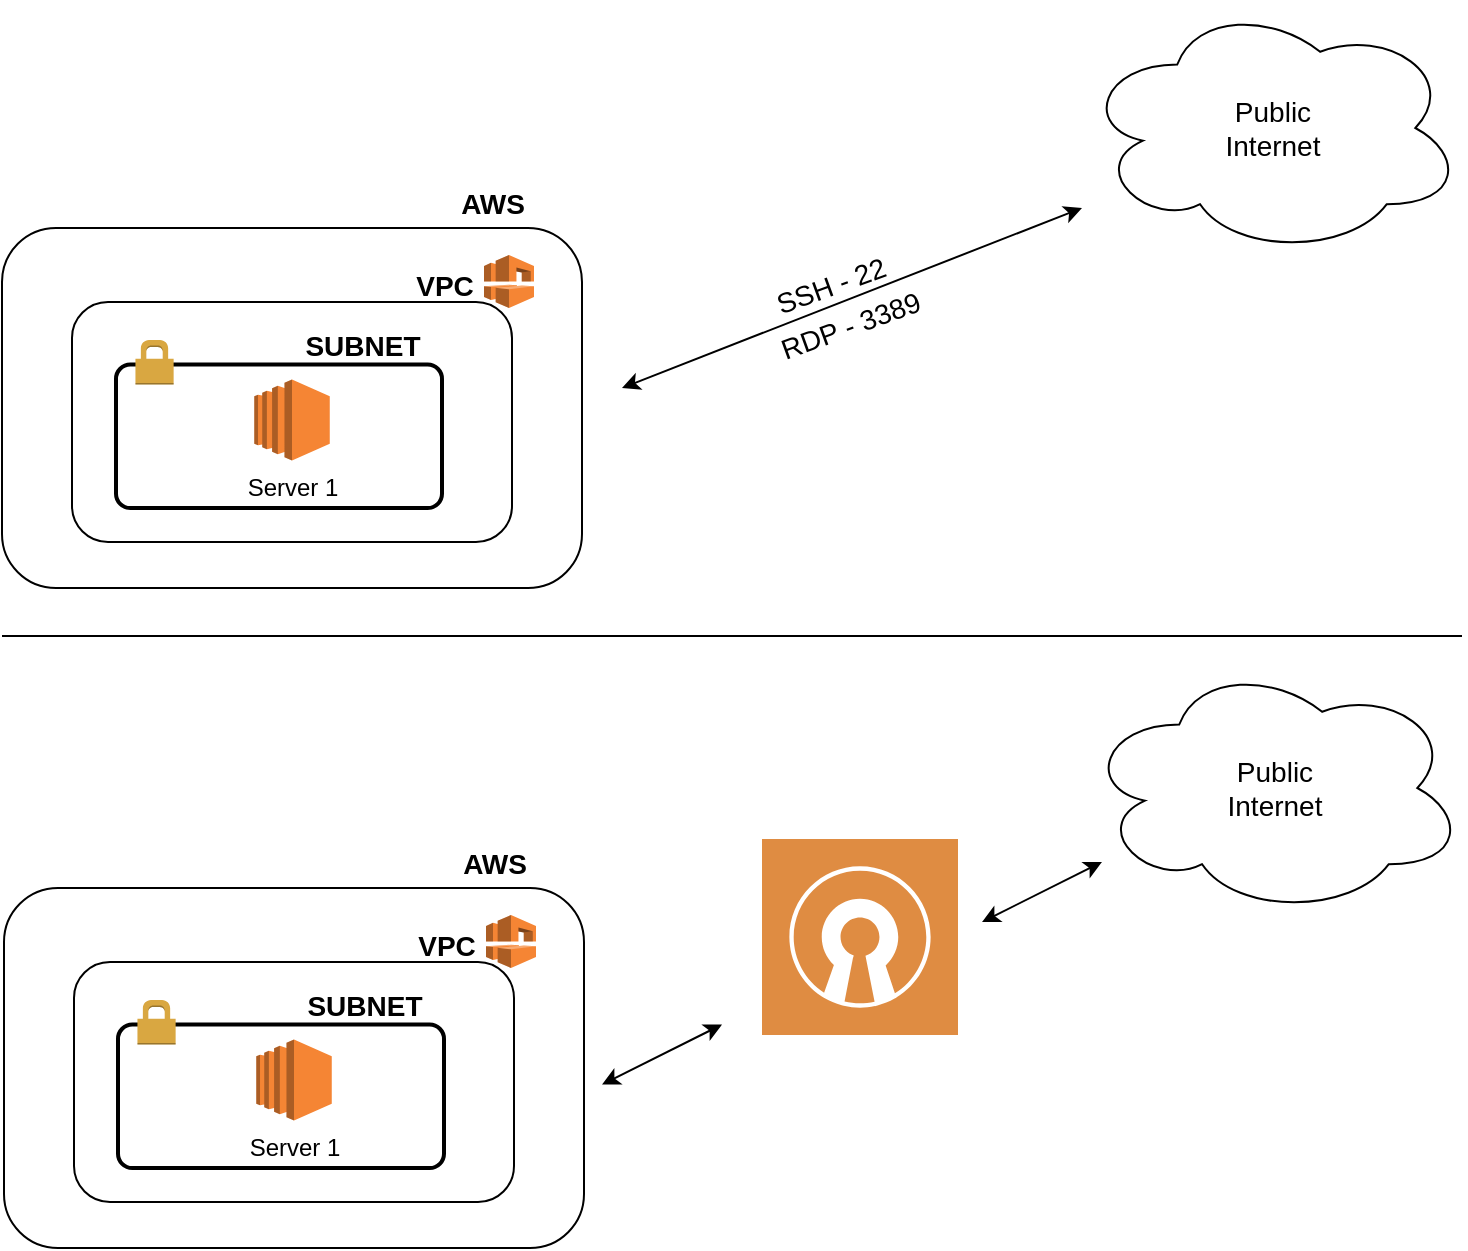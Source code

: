 <mxfile version="20.6.2" type="github">
  <diagram id="ZuXy1MX4ektHLySsKIRO" name="Page-1">
    <mxGraphModel dx="1497" dy="802" grid="1" gridSize="10" guides="1" tooltips="1" connect="1" arrows="1" fold="1" page="1" pageScale="1" pageWidth="1169" pageHeight="827" math="0" shadow="0">
      <root>
        <mxCell id="0" />
        <mxCell id="1" parent="0" />
        <mxCell id="aptHv8nT03-1Dpg3eg7V-24" value="" style="group" vertex="1" connectable="0" parent="1">
          <mxGeometry x="130" y="36.5" width="730.5" height="293.5" as="geometry" />
        </mxCell>
        <mxCell id="aptHv8nT03-1Dpg3eg7V-1" value="" style="rounded=1;whiteSpace=wrap;html=1;" vertex="1" parent="aptHv8nT03-1Dpg3eg7V-24">
          <mxGeometry y="113.5" width="290" height="180" as="geometry" />
        </mxCell>
        <mxCell id="aptHv8nT03-1Dpg3eg7V-6" value="" style="rounded=1;whiteSpace=wrap;html=1;" vertex="1" parent="aptHv8nT03-1Dpg3eg7V-24">
          <mxGeometry x="35" y="150.5" width="220" height="120" as="geometry" />
        </mxCell>
        <mxCell id="aptHv8nT03-1Dpg3eg7V-14" value="" style="rounded=1;arcSize=10;dashed=0;fillColor=none;gradientColor=none;strokeWidth=2;fontSize=14;" vertex="1" parent="aptHv8nT03-1Dpg3eg7V-24">
          <mxGeometry x="57" y="181.78" width="163" height="71.72" as="geometry" />
        </mxCell>
        <mxCell id="aptHv8nT03-1Dpg3eg7V-2" value="Server 1" style="outlineConnect=0;dashed=0;verticalLabelPosition=bottom;verticalAlign=top;align=center;html=1;shape=mxgraph.aws3.ec2;fillColor=#F58534;gradientColor=none;" vertex="1" parent="aptHv8nT03-1Dpg3eg7V-24">
          <mxGeometry x="126.13" y="189.25" width="37.75" height="40.5" as="geometry" />
        </mxCell>
        <mxCell id="aptHv8nT03-1Dpg3eg7V-7" value="AWS" style="text;html=1;align=center;verticalAlign=middle;resizable=0;points=[];autosize=1;strokeColor=none;fillColor=none;fontStyle=1;fontSize=14;" vertex="1" parent="aptHv8nT03-1Dpg3eg7V-24">
          <mxGeometry x="215" y="86.5" width="60" height="30" as="geometry" />
        </mxCell>
        <mxCell id="aptHv8nT03-1Dpg3eg7V-11" value="" style="group" vertex="1" connectable="0" parent="aptHv8nT03-1Dpg3eg7V-24">
          <mxGeometry x="196" y="127" width="70" height="30" as="geometry" />
        </mxCell>
        <mxCell id="aptHv8nT03-1Dpg3eg7V-5" value="" style="outlineConnect=0;dashed=0;verticalLabelPosition=bottom;verticalAlign=top;align=center;html=1;shape=mxgraph.aws3.vpc;fillColor=#F58534;gradientColor=none;" vertex="1" parent="aptHv8nT03-1Dpg3eg7V-11">
          <mxGeometry x="45" width="25" height="26.5" as="geometry" />
        </mxCell>
        <mxCell id="aptHv8nT03-1Dpg3eg7V-8" value="VPC" style="text;html=1;align=center;verticalAlign=middle;resizable=0;points=[];autosize=1;strokeColor=none;fillColor=none;fontStyle=1;fontSize=14;" vertex="1" parent="aptHv8nT03-1Dpg3eg7V-11">
          <mxGeometry width="50" height="30" as="geometry" />
        </mxCell>
        <mxCell id="aptHv8nT03-1Dpg3eg7V-15" value="" style="dashed=0;html=1;shape=mxgraph.aws3.permissions;fillColor=#D9A741;gradientColor=none;dashed=0;fontSize=14;" vertex="1" parent="aptHv8nT03-1Dpg3eg7V-24">
          <mxGeometry x="66.727" y="169.5" width="19.09" height="22.273" as="geometry" />
        </mxCell>
        <mxCell id="aptHv8nT03-1Dpg3eg7V-17" value="SUBNET" style="text;html=1;align=center;verticalAlign=middle;resizable=0;points=[];autosize=1;strokeColor=none;fillColor=none;fontStyle=1;fontSize=14;" vertex="1" parent="aptHv8nT03-1Dpg3eg7V-24">
          <mxGeometry x="140" y="157" width="80" height="30" as="geometry" />
        </mxCell>
        <mxCell id="aptHv8nT03-1Dpg3eg7V-18" value="Public&lt;br&gt;Internet" style="ellipse;shape=cloud;whiteSpace=wrap;html=1;fontSize=14;" vertex="1" parent="aptHv8nT03-1Dpg3eg7V-24">
          <mxGeometry x="540" width="190.5" height="127" as="geometry" />
        </mxCell>
        <mxCell id="aptHv8nT03-1Dpg3eg7V-20" value="" style="endArrow=classic;startArrow=classic;html=1;rounded=0;fontSize=14;" edge="1" parent="aptHv8nT03-1Dpg3eg7V-24">
          <mxGeometry width="50" height="50" relative="1" as="geometry">
            <mxPoint x="310" y="193.5" as="sourcePoint" />
            <mxPoint x="540" y="103.5" as="targetPoint" />
          </mxGeometry>
        </mxCell>
        <mxCell id="aptHv8nT03-1Dpg3eg7V-21" value="SSH - 22" style="text;html=1;align=center;verticalAlign=middle;resizable=0;points=[];autosize=1;strokeColor=none;fillColor=none;fontSize=14;rotation=-20;" vertex="1" parent="aptHv8nT03-1Dpg3eg7V-24">
          <mxGeometry x="374" y="127" width="80" height="30" as="geometry" />
        </mxCell>
        <mxCell id="aptHv8nT03-1Dpg3eg7V-23" value="RDP - 3389" style="text;html=1;align=center;verticalAlign=middle;resizable=0;points=[];autosize=1;strokeColor=none;fillColor=none;fontSize=14;rotation=-20;" vertex="1" parent="aptHv8nT03-1Dpg3eg7V-24">
          <mxGeometry x="374" y="147.5" width="100" height="30" as="geometry" />
        </mxCell>
        <mxCell id="aptHv8nT03-1Dpg3eg7V-25" value="" style="endArrow=none;html=1;rounded=0;fontSize=14;" edge="1" parent="aptHv8nT03-1Dpg3eg7V-24">
          <mxGeometry width="50" height="50" relative="1" as="geometry">
            <mxPoint y="317.5" as="sourcePoint" />
            <mxPoint x="730" y="317.5" as="targetPoint" />
          </mxGeometry>
        </mxCell>
        <mxCell id="aptHv8nT03-1Dpg3eg7V-43" value="" style="rounded=1;whiteSpace=wrap;html=1;" vertex="1" parent="1">
          <mxGeometry x="131" y="480" width="290" height="180" as="geometry" />
        </mxCell>
        <mxCell id="aptHv8nT03-1Dpg3eg7V-44" value="" style="rounded=1;whiteSpace=wrap;html=1;" vertex="1" parent="1">
          <mxGeometry x="166" y="517" width="220" height="120" as="geometry" />
        </mxCell>
        <mxCell id="aptHv8nT03-1Dpg3eg7V-45" value="" style="rounded=1;arcSize=10;dashed=0;fillColor=none;gradientColor=none;strokeWidth=2;fontSize=14;" vertex="1" parent="1">
          <mxGeometry x="188" y="548.28" width="163" height="71.72" as="geometry" />
        </mxCell>
        <mxCell id="aptHv8nT03-1Dpg3eg7V-46" value="Server 1" style="outlineConnect=0;dashed=0;verticalLabelPosition=bottom;verticalAlign=top;align=center;html=1;shape=mxgraph.aws3.ec2;fillColor=#F58534;gradientColor=none;" vertex="1" parent="1">
          <mxGeometry x="257.13" y="555.75" width="37.75" height="40.5" as="geometry" />
        </mxCell>
        <mxCell id="aptHv8nT03-1Dpg3eg7V-47" value="AWS" style="text;html=1;align=center;verticalAlign=middle;resizable=0;points=[];autosize=1;strokeColor=none;fillColor=none;fontStyle=1;fontSize=14;" vertex="1" parent="1">
          <mxGeometry x="346" y="453" width="60" height="30" as="geometry" />
        </mxCell>
        <mxCell id="aptHv8nT03-1Dpg3eg7V-48" value="" style="group" vertex="1" connectable="0" parent="1">
          <mxGeometry x="327" y="493.5" width="70" height="30" as="geometry" />
        </mxCell>
        <mxCell id="aptHv8nT03-1Dpg3eg7V-49" value="" style="outlineConnect=0;dashed=0;verticalLabelPosition=bottom;verticalAlign=top;align=center;html=1;shape=mxgraph.aws3.vpc;fillColor=#F58534;gradientColor=none;" vertex="1" parent="aptHv8nT03-1Dpg3eg7V-48">
          <mxGeometry x="45" width="25" height="26.5" as="geometry" />
        </mxCell>
        <mxCell id="aptHv8nT03-1Dpg3eg7V-50" value="VPC" style="text;html=1;align=center;verticalAlign=middle;resizable=0;points=[];autosize=1;strokeColor=none;fillColor=none;fontStyle=1;fontSize=14;" vertex="1" parent="aptHv8nT03-1Dpg3eg7V-48">
          <mxGeometry width="50" height="30" as="geometry" />
        </mxCell>
        <mxCell id="aptHv8nT03-1Dpg3eg7V-51" value="" style="dashed=0;html=1;shape=mxgraph.aws3.permissions;fillColor=#D9A741;gradientColor=none;dashed=0;fontSize=14;" vertex="1" parent="1">
          <mxGeometry x="197.727" y="536" width="19.09" height="22.273" as="geometry" />
        </mxCell>
        <mxCell id="aptHv8nT03-1Dpg3eg7V-52" value="SUBNET" style="text;html=1;align=center;verticalAlign=middle;resizable=0;points=[];autosize=1;strokeColor=none;fillColor=none;fontStyle=1;fontSize=14;" vertex="1" parent="1">
          <mxGeometry x="271" y="523.5" width="80" height="30" as="geometry" />
        </mxCell>
        <mxCell id="aptHv8nT03-1Dpg3eg7V-53" value="Public&lt;br&gt;Internet" style="ellipse;shape=cloud;whiteSpace=wrap;html=1;fontSize=14;" vertex="1" parent="1">
          <mxGeometry x="671" y="366.5" width="190.5" height="127" as="geometry" />
        </mxCell>
        <mxCell id="aptHv8nT03-1Dpg3eg7V-58" value="" style="sketch=0;pointerEvents=1;shadow=0;dashed=0;html=1;strokeColor=none;fillColor=#DF8C42;labelPosition=center;verticalLabelPosition=bottom;verticalAlign=top;align=center;outlineConnect=0;shape=mxgraph.veeam2.open_vpn;fontSize=14;" vertex="1" parent="1">
          <mxGeometry x="510" y="455.5" width="98" height="98" as="geometry" />
        </mxCell>
        <mxCell id="aptHv8nT03-1Dpg3eg7V-59" value="" style="endArrow=classic;startArrow=classic;html=1;rounded=0;fontSize=14;" edge="1" parent="1">
          <mxGeometry width="50" height="50" relative="1" as="geometry">
            <mxPoint x="430" y="578.28" as="sourcePoint" />
            <mxPoint x="490" y="548.28" as="targetPoint" />
          </mxGeometry>
        </mxCell>
        <mxCell id="aptHv8nT03-1Dpg3eg7V-60" value="" style="endArrow=classic;startArrow=classic;html=1;rounded=0;fontSize=14;" edge="1" parent="1">
          <mxGeometry width="50" height="50" relative="1" as="geometry">
            <mxPoint x="620" y="497" as="sourcePoint" />
            <mxPoint x="680" y="467" as="targetPoint" />
          </mxGeometry>
        </mxCell>
      </root>
    </mxGraphModel>
  </diagram>
</mxfile>
